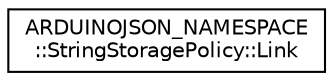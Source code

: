 digraph "Graphical Class Hierarchy"
{
 // LATEX_PDF_SIZE
  edge [fontname="Helvetica",fontsize="10",labelfontname="Helvetica",labelfontsize="10"];
  node [fontname="Helvetica",fontsize="10",shape=record];
  rankdir="LR";
  Node0 [label="ARDUINOJSON_NAMESPACE\l::StringStoragePolicy::Link",height=0.2,width=0.4,color="black", fillcolor="white", style="filled",URL="$structARDUINOJSON__NAMESPACE_1_1StringStoragePolicy_1_1Link.html",tooltip=" "];
}
